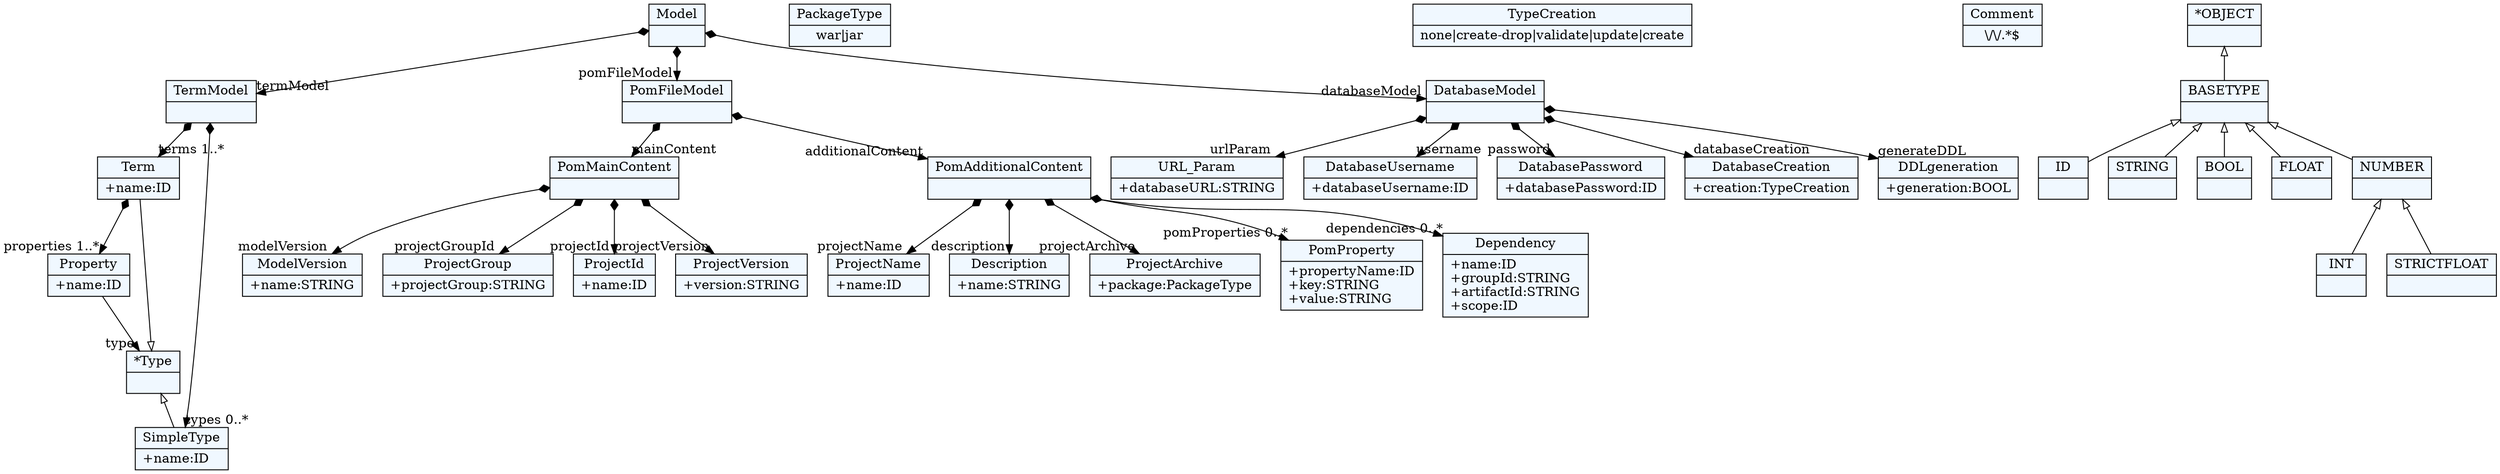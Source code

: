 
    digraph textX {
    fontname = "Bitstream Vera Sans"
    fontsize = 8
    node[
        shape=record,
        style=filled,
        fillcolor=aliceblue
    ]
    nodesep = 0.3
    edge[dir=black,arrowtail=empty]


2593639160504[ label="{Model|}"]

2593639149176[ label="{TermModel|}"]

2593639143512[ label="{Term|+name:ID\l}"]

2593639152952[ label="{Property|+name:ID\l}"]

2593639167112[ label="{*Type|}"]

2593639255848[ label="{SimpleType|+name:ID\l}"]

2593639145400[ label="{PomFileModel|}"]

2593639157672[ label="{PomMainContent|}"]

2593639162392[ label="{ModelVersion|+name:STRING\l}"]

2593639146344[ label="{ProjectGroup|+projectGroup:STRING\l}"]

2593639159560[ label="{ProjectId|+name:ID\l}"]

2593639142568[ label="{ProjectVersion|+version:STRING\l}"]

2593639174664[ label="{PomAdditionalContent|}"]

2593639177496[ label="{ProjectName|+name:ID\l}"]

2593639175608[ label="{Description|+name:STRING\l}"]

2593639183160[ label="{ProjectArchive|+package:PackageType\l}"]

2593639189768[ label="{PackageType|war\|jar}"]

2593639190712[ label="{PomProperty|+propertyName:ID\l+key:STRING\l+value:STRING\l}"]

2593639192600[ label="{Dependency|+name:ID\l+groupId:STRING\l+artifactId:STRING\l+scope:ID\l}"]

2593639168056[ label="{DatabaseModel|}"]

2593639171832[ label="{URL_Param|+databaseURL:STRING\l}"]

2593639187880[ label="{DatabaseUsername|+databaseUsername:ID\l}"]

2593639182216[ label="{DatabasePassword|+databasePassword:ID\l}"]

2593639256792[ label="{DatabaseCreation|+creation:TypeCreation\l}"]

2593644036008[ label="{TypeCreation|none\|create-drop\|validate\|update\|create}"]

2593644050168[ label="{DDLgeneration|+generation:BOOL\l}"]

2593644026568[ label="{Comment|\\/\\/.*$}"]

2593639261512[ label="{ID|}"]

2593639258680[ label="{STRING|}"]

2593639155784[ label="{BOOL|}"]

2593639148232[ label="{INT|}"]

2593639152008[ label="{FLOAT|}"]

2593639153896[ label="{STRICTFLOAT|}"]

2593639137848[ label="{NUMBER|}"]

2593639133128[ label="{BASETYPE|}"]

2593639135960[ label="{*OBJECT|}"]



2593639160504 -> 2593639149176[arrowtail=diamond, dir=both, headlabel="termModel "]
2593639160504 -> 2593639145400[arrowtail=diamond, dir=both, headlabel="pomFileModel "]
2593639160504 -> 2593639168056[arrowtail=diamond, dir=both, headlabel="databaseModel "]
2593639149176 -> 2593639255848[arrowtail=diamond, dir=both, headlabel="types 0..*"]
2593639149176 -> 2593639143512[arrowtail=diamond, dir=both, headlabel="terms 1..*"]
2593639143512 -> 2593639152952[arrowtail=diamond, dir=both, headlabel="properties 1..*"]
2593639152952 -> 2593639167112[headlabel="type "]
2593639167112 -> 2593639255848 [dir=back]
2593639167112 -> 2593639143512 [dir=back]
2593639145400 -> 2593639157672[arrowtail=diamond, dir=both, headlabel="mainContent "]
2593639145400 -> 2593639174664[arrowtail=diamond, dir=both, headlabel="additionalContent "]
2593639157672 -> 2593639162392[arrowtail=diamond, dir=both, headlabel="modelVersion "]
2593639157672 -> 2593639146344[arrowtail=diamond, dir=both, headlabel="projectGroupId "]
2593639157672 -> 2593639159560[arrowtail=diamond, dir=both, headlabel="projectId "]
2593639157672 -> 2593639142568[arrowtail=diamond, dir=both, headlabel="projectVersion "]
2593639174664 -> 2593639183160[arrowtail=diamond, dir=both, headlabel="projectArchive "]
2593639174664 -> 2593639177496[arrowtail=diamond, dir=both, headlabel="projectName "]
2593639174664 -> 2593639175608[arrowtail=diamond, dir=both, headlabel="description "]
2593639174664 -> 2593639190712[arrowtail=diamond, dir=both, headlabel="pomProperties 0..*"]
2593639174664 -> 2593639192600[arrowtail=diamond, dir=both, headlabel="dependencies 0..*"]
2593639168056 -> 2593639171832[arrowtail=diamond, dir=both, headlabel="urlParam "]
2593639168056 -> 2593639187880[arrowtail=diamond, dir=both, headlabel="username "]
2593639168056 -> 2593639182216[arrowtail=diamond, dir=both, headlabel="password "]
2593639168056 -> 2593639256792[arrowtail=diamond, dir=both, headlabel="databaseCreation "]
2593639168056 -> 2593644050168[arrowtail=diamond, dir=both, headlabel="generateDDL "]
2593639137848 -> 2593639153896 [dir=back]
2593639137848 -> 2593639148232 [dir=back]
2593639133128 -> 2593639137848 [dir=back]
2593639133128 -> 2593639152008 [dir=back]
2593639133128 -> 2593639155784 [dir=back]
2593639133128 -> 2593639261512 [dir=back]
2593639133128 -> 2593639258680 [dir=back]
2593639135960 -> 2593639133128 [dir=back]

}
